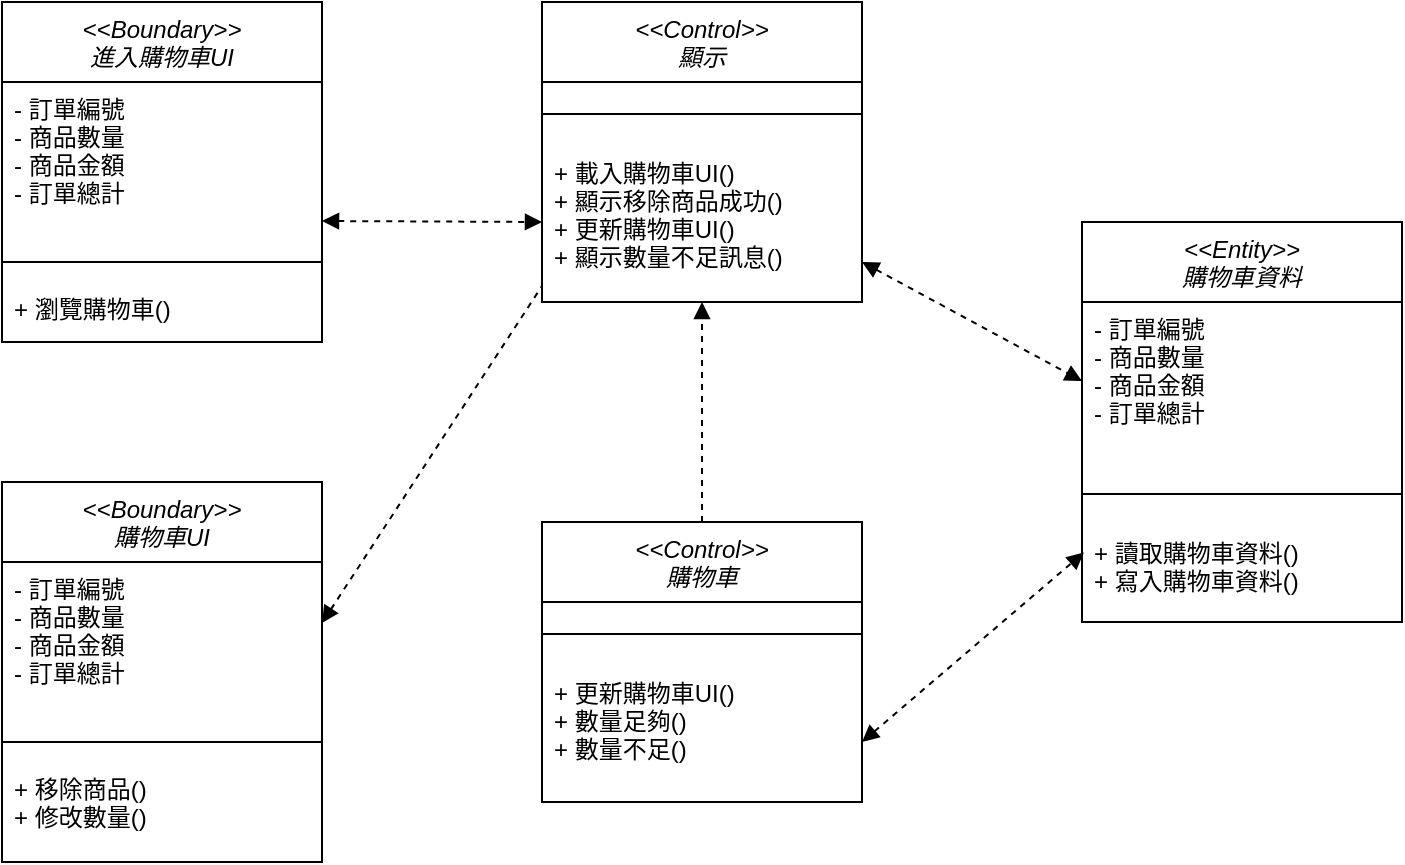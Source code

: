 <mxfile version="21.3.0" type="github">
  <diagram name="第 1 页" id="ylLFoVvkKksz0EKuqTFA">
    <mxGraphModel dx="880" dy="461" grid="1" gridSize="10" guides="1" tooltips="1" connect="1" arrows="1" fold="1" page="1" pageScale="1" pageWidth="827" pageHeight="1169" math="0" shadow="0">
      <root>
        <mxCell id="0" />
        <mxCell id="1" parent="0" />
        <mxCell id="_zEa7ZKaFozA8xLPyvpP-1" value="&lt;&lt;Boundary&gt;&gt;&#xa;進入購物車UI" style="swimlane;fontStyle=2;align=center;verticalAlign=top;childLayout=stackLayout;horizontal=1;startSize=40;horizontalStack=0;resizeParent=1;resizeLast=0;collapsible=1;marginBottom=0;rounded=0;shadow=0;strokeWidth=1;" parent="1" vertex="1">
          <mxGeometry x="80" y="90" width="160" height="170" as="geometry">
            <mxRectangle x="230" y="140" width="160" height="26" as="alternateBounds" />
          </mxGeometry>
        </mxCell>
        <mxCell id="_zEa7ZKaFozA8xLPyvpP-2" value="- 訂單編號&#xa;- 商品數量&#xa;- 商品金額&#xa;- 訂單總計" style="text;align=left;verticalAlign=top;spacingLeft=4;spacingRight=4;overflow=hidden;rotatable=0;points=[[0,0.5],[1,0.5]];portConstraint=eastwest;rounded=0;shadow=0;html=0;" parent="_zEa7ZKaFozA8xLPyvpP-1" vertex="1">
          <mxGeometry y="40" width="160" height="80" as="geometry" />
        </mxCell>
        <mxCell id="_zEa7ZKaFozA8xLPyvpP-3" value="" style="line;html=1;strokeWidth=1;align=left;verticalAlign=middle;spacingTop=-1;spacingLeft=3;spacingRight=3;rotatable=0;labelPosition=right;points=[];portConstraint=eastwest;" parent="_zEa7ZKaFozA8xLPyvpP-1" vertex="1">
          <mxGeometry y="120" width="160" height="20" as="geometry" />
        </mxCell>
        <mxCell id="_zEa7ZKaFozA8xLPyvpP-4" value="+ 瀏覽購物車()&#xa;" style="text;align=left;verticalAlign=top;spacingLeft=4;spacingRight=4;overflow=hidden;rotatable=0;points=[[0,0.5],[1,0.5]];portConstraint=eastwest;rounded=0;shadow=0;html=0;" parent="_zEa7ZKaFozA8xLPyvpP-1" vertex="1">
          <mxGeometry y="140" width="160" height="30" as="geometry" />
        </mxCell>
        <mxCell id="_zEa7ZKaFozA8xLPyvpP-5" value="&lt;&lt;Boundary&gt;&gt;&#xa;購物車UI" style="swimlane;fontStyle=2;align=center;verticalAlign=top;childLayout=stackLayout;horizontal=1;startSize=40;horizontalStack=0;resizeParent=1;resizeLast=0;collapsible=1;marginBottom=0;rounded=0;shadow=0;strokeWidth=1;" parent="1" vertex="1">
          <mxGeometry x="80" y="330" width="160" height="190" as="geometry">
            <mxRectangle x="230" y="140" width="160" height="26" as="alternateBounds" />
          </mxGeometry>
        </mxCell>
        <mxCell id="_zEa7ZKaFozA8xLPyvpP-6" value="- 訂單編號&#xa;- 商品數量&#xa;- 商品金額&#xa;- 訂單總計" style="text;align=left;verticalAlign=top;spacingLeft=4;spacingRight=4;overflow=hidden;rotatable=0;points=[[0,0.5],[1,0.5]];portConstraint=eastwest;rounded=0;shadow=0;html=0;" parent="_zEa7ZKaFozA8xLPyvpP-5" vertex="1">
          <mxGeometry y="40" width="160" height="80" as="geometry" />
        </mxCell>
        <mxCell id="_zEa7ZKaFozA8xLPyvpP-7" value="" style="line;html=1;strokeWidth=1;align=left;verticalAlign=middle;spacingTop=-1;spacingLeft=3;spacingRight=3;rotatable=0;labelPosition=right;points=[];portConstraint=eastwest;" parent="_zEa7ZKaFozA8xLPyvpP-5" vertex="1">
          <mxGeometry y="120" width="160" height="20" as="geometry" />
        </mxCell>
        <mxCell id="_zEa7ZKaFozA8xLPyvpP-8" value="+ 移除商品()&#xa;+ 修改數量()&#xa;" style="text;align=left;verticalAlign=top;spacingLeft=4;spacingRight=4;overflow=hidden;rotatable=0;points=[[0,0.5],[1,0.5]];portConstraint=eastwest;rounded=0;shadow=0;html=0;" parent="_zEa7ZKaFozA8xLPyvpP-5" vertex="1">
          <mxGeometry y="140" width="160" height="38" as="geometry" />
        </mxCell>
        <mxCell id="_zEa7ZKaFozA8xLPyvpP-9" value="&lt;&lt;Control&gt;&gt;&#xa;顯示" style="swimlane;fontStyle=2;align=center;verticalAlign=top;childLayout=stackLayout;horizontal=1;startSize=40;horizontalStack=0;resizeParent=1;resizeLast=0;collapsible=1;marginBottom=0;rounded=0;shadow=0;strokeWidth=1;" parent="1" vertex="1">
          <mxGeometry x="350" y="90" width="160" height="150" as="geometry">
            <mxRectangle x="230" y="140" width="160" height="26" as="alternateBounds" />
          </mxGeometry>
        </mxCell>
        <mxCell id="_zEa7ZKaFozA8xLPyvpP-11" value="" style="line;html=1;strokeWidth=1;align=left;verticalAlign=middle;spacingTop=-1;spacingLeft=3;spacingRight=3;rotatable=0;labelPosition=right;points=[];portConstraint=eastwest;" parent="_zEa7ZKaFozA8xLPyvpP-9" vertex="1">
          <mxGeometry y="40" width="160" height="32" as="geometry" />
        </mxCell>
        <mxCell id="_zEa7ZKaFozA8xLPyvpP-12" value="+ 載入購物車UI()&#xa;+ 顯示移除商品成功()&#xa;+ 更新購物車UI()&#xa;+ 顯示數量不足訊息()" style="text;align=left;verticalAlign=top;spacingLeft=4;spacingRight=4;overflow=hidden;rotatable=0;points=[[0,0.5],[1,0.5]];portConstraint=eastwest;rounded=0;shadow=0;html=0;" parent="_zEa7ZKaFozA8xLPyvpP-9" vertex="1">
          <mxGeometry y="72" width="160" height="68" as="geometry" />
        </mxCell>
        <mxCell id="_zEa7ZKaFozA8xLPyvpP-13" value="&lt;&lt;Control&gt;&gt;&#xa;購物車" style="swimlane;fontStyle=2;align=center;verticalAlign=top;childLayout=stackLayout;horizontal=1;startSize=40;horizontalStack=0;resizeParent=1;resizeLast=0;collapsible=1;marginBottom=0;rounded=0;shadow=0;strokeWidth=1;" parent="1" vertex="1">
          <mxGeometry x="350" y="350" width="160" height="140" as="geometry">
            <mxRectangle x="230" y="140" width="160" height="26" as="alternateBounds" />
          </mxGeometry>
        </mxCell>
        <mxCell id="_zEa7ZKaFozA8xLPyvpP-15" value="" style="line;html=1;strokeWidth=1;align=left;verticalAlign=middle;spacingTop=-1;spacingLeft=3;spacingRight=3;rotatable=0;labelPosition=right;points=[];portConstraint=eastwest;" parent="_zEa7ZKaFozA8xLPyvpP-13" vertex="1">
          <mxGeometry y="40" width="160" height="32" as="geometry" />
        </mxCell>
        <mxCell id="_zEa7ZKaFozA8xLPyvpP-16" value="+ 更新購物車UI()&#xa;+ 數量足夠()&#xa;+ 數量不足()" style="text;align=left;verticalAlign=top;spacingLeft=4;spacingRight=4;overflow=hidden;rotatable=0;points=[[0,0.5],[1,0.5]];portConstraint=eastwest;rounded=0;shadow=0;html=0;" parent="_zEa7ZKaFozA8xLPyvpP-13" vertex="1">
          <mxGeometry y="72" width="160" height="68" as="geometry" />
        </mxCell>
        <mxCell id="_zEa7ZKaFozA8xLPyvpP-17" value="&lt;&lt;Entity&gt;&gt;&#xa;購物車資料" style="swimlane;fontStyle=2;align=center;verticalAlign=top;childLayout=stackLayout;horizontal=1;startSize=40;horizontalStack=0;resizeParent=1;resizeLast=0;collapsible=1;marginBottom=0;rounded=0;shadow=0;strokeWidth=1;" parent="1" vertex="1">
          <mxGeometry x="620" y="200" width="160" height="200" as="geometry">
            <mxRectangle x="230" y="140" width="160" height="26" as="alternateBounds" />
          </mxGeometry>
        </mxCell>
        <mxCell id="_zEa7ZKaFozA8xLPyvpP-18" value="- 訂單編號&#xa;- 商品數量&#xa;- 商品金額&#xa;- 訂單總計" style="text;align=left;verticalAlign=top;spacingLeft=4;spacingRight=4;overflow=hidden;rotatable=0;points=[[0,0.5],[1,0.5]];portConstraint=eastwest;rounded=0;shadow=0;html=0;" parent="_zEa7ZKaFozA8xLPyvpP-17" vertex="1">
          <mxGeometry y="40" width="160" height="80" as="geometry" />
        </mxCell>
        <mxCell id="_zEa7ZKaFozA8xLPyvpP-19" value="" style="line;html=1;strokeWidth=1;align=left;verticalAlign=middle;spacingTop=-1;spacingLeft=3;spacingRight=3;rotatable=0;labelPosition=right;points=[];portConstraint=eastwest;" parent="_zEa7ZKaFozA8xLPyvpP-17" vertex="1">
          <mxGeometry y="120" width="160" height="32" as="geometry" />
        </mxCell>
        <mxCell id="_zEa7ZKaFozA8xLPyvpP-20" value="+ 讀取購物車資料()&#xa;+ 寫入購物車資料()" style="text;align=left;verticalAlign=top;spacingLeft=4;spacingRight=4;overflow=hidden;rotatable=0;points=[[0,0.5],[1,0.5]];portConstraint=eastwest;rounded=0;shadow=0;html=0;" parent="_zEa7ZKaFozA8xLPyvpP-17" vertex="1">
          <mxGeometry y="152" width="160" height="48" as="geometry" />
        </mxCell>
        <mxCell id="_zEa7ZKaFozA8xLPyvpP-21" value="" style="endArrow=block;startArrow=block;endFill=1;startFill=1;html=1;rounded=0;exitX=1;exitY=0.5;exitDx=0;exitDy=0;dashed=1;" parent="1" edge="1">
          <mxGeometry width="160" relative="1" as="geometry">
            <mxPoint x="240" y="199.5" as="sourcePoint" />
            <mxPoint x="350" y="200" as="targetPoint" />
          </mxGeometry>
        </mxCell>
        <mxCell id="_zEa7ZKaFozA8xLPyvpP-22" value="" style="endArrow=none;startArrow=block;endFill=0;startFill=1;html=1;rounded=0;exitX=1;exitY=0.5;exitDx=0;exitDy=0;dashed=1;entryX=0;entryY=1.029;entryDx=0;entryDy=0;entryPerimeter=0;" parent="1" target="_zEa7ZKaFozA8xLPyvpP-12" edge="1">
          <mxGeometry width="160" relative="1" as="geometry">
            <mxPoint x="240" y="400.5" as="sourcePoint" />
            <mxPoint x="350" y="460" as="targetPoint" />
          </mxGeometry>
        </mxCell>
        <mxCell id="_zEa7ZKaFozA8xLPyvpP-23" value="" style="endArrow=block;startArrow=none;endFill=1;startFill=0;html=1;rounded=0;dashed=1;exitX=0.5;exitY=0;exitDx=0;exitDy=0;entryX=0.5;entryY=1;entryDx=0;entryDy=0;" parent="1" source="_zEa7ZKaFozA8xLPyvpP-13" edge="1" target="_zEa7ZKaFozA8xLPyvpP-9">
          <mxGeometry width="160" relative="1" as="geometry">
            <mxPoint x="430" y="330" as="sourcePoint" />
            <mxPoint x="429.5" y="270" as="targetPoint" />
          </mxGeometry>
        </mxCell>
        <mxCell id="_zEa7ZKaFozA8xLPyvpP-24" value="" style="endArrow=block;startArrow=block;endFill=1;startFill=1;html=1;rounded=0;exitX=1;exitY=0.5;exitDx=0;exitDy=0;dashed=1;entryX=0;entryY=0.838;entryDx=0;entryDy=0;entryPerimeter=0;" parent="1" edge="1">
          <mxGeometry width="160" relative="1" as="geometry">
            <mxPoint x="510" y="220" as="sourcePoint" />
            <mxPoint x="620" y="279.5" as="targetPoint" />
          </mxGeometry>
        </mxCell>
        <mxCell id="_zEa7ZKaFozA8xLPyvpP-25" value="" style="endArrow=block;startArrow=block;endFill=1;startFill=1;html=1;rounded=0;exitX=1;exitY=0.5;exitDx=0;exitDy=0;dashed=1;entryX=0.006;entryY=0.276;entryDx=0;entryDy=0;entryPerimeter=0;" parent="1" target="_zEa7ZKaFozA8xLPyvpP-20" edge="1">
          <mxGeometry width="160" relative="1" as="geometry">
            <mxPoint x="510" y="460" as="sourcePoint" />
            <mxPoint x="620" y="519.5" as="targetPoint" />
          </mxGeometry>
        </mxCell>
      </root>
    </mxGraphModel>
  </diagram>
</mxfile>
